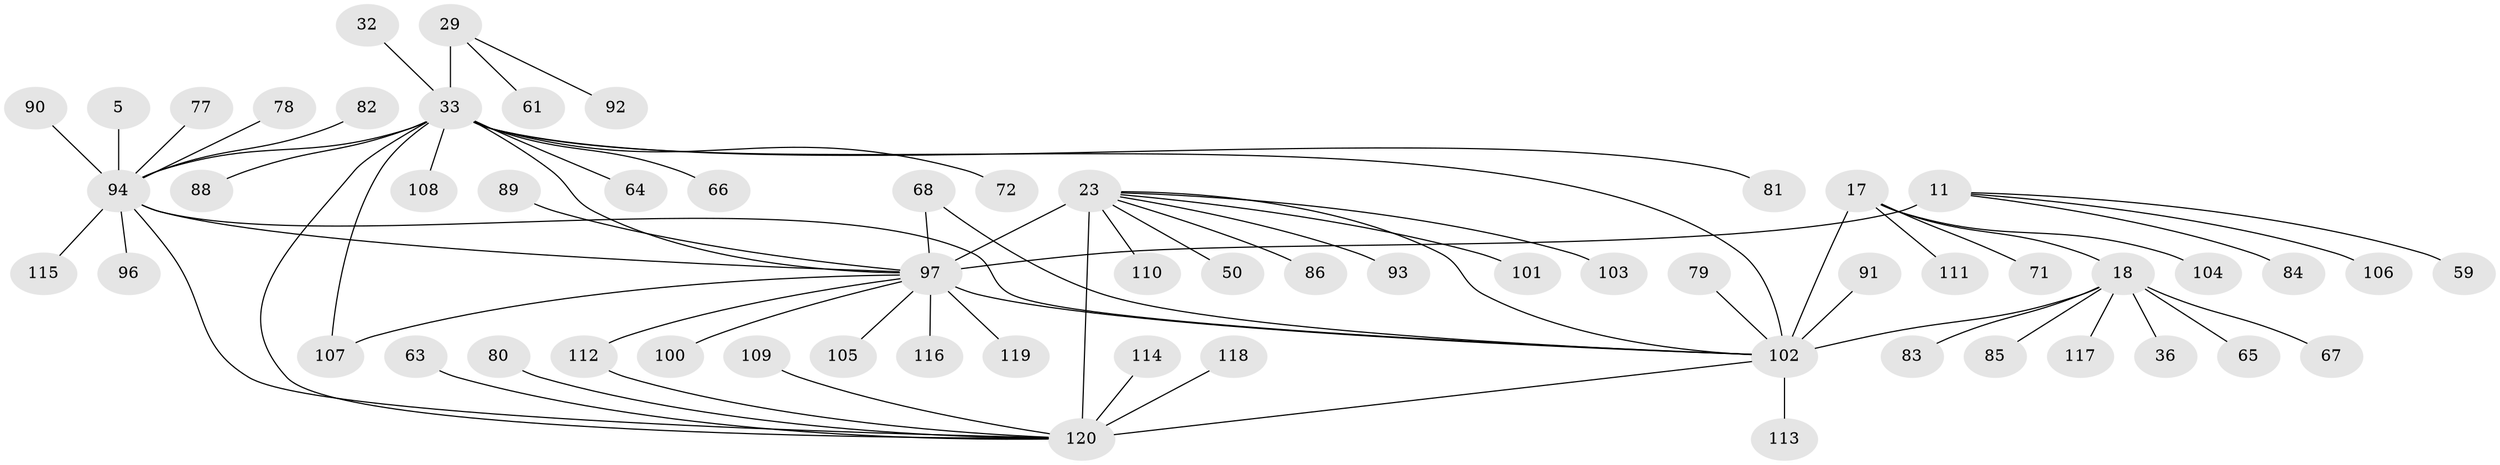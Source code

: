 // original degree distribution, {12: 0.03333333333333333, 5: 0.016666666666666666, 8: 0.025, 10: 0.025, 11: 0.016666666666666666, 6: 0.041666666666666664, 9: 0.041666666666666664, 7: 0.05, 2: 0.15, 1: 0.55, 4: 0.008333333333333333, 3: 0.041666666666666664}
// Generated by graph-tools (version 1.1) at 2025/54/03/09/25 04:54:30]
// undirected, 60 vertices, 70 edges
graph export_dot {
graph [start="1"]
  node [color=gray90,style=filled];
  5 [super="+2"];
  11 [super="+7"];
  17 [super="+16"];
  18 [super="+14"];
  23 [super="+22+20"];
  29 [super="+26"];
  32;
  33 [super="+25+30"];
  36;
  50;
  59;
  61 [super="+49"];
  63 [super="+47"];
  64;
  65;
  66;
  67;
  68 [super="+60"];
  71;
  72;
  77;
  78 [super="+45"];
  79;
  80 [super="+39"];
  81;
  82;
  83;
  84 [super="+46"];
  85;
  86;
  88;
  89;
  90;
  91;
  92 [super="+48"];
  93;
  94 [super="+42+37+43+4+34+41+52+55+56+57+73+74"];
  96;
  97 [super="+12+38+54+58+76+10+87"];
  100;
  101;
  102 [super="+15"];
  103;
  104;
  105;
  106;
  107 [super="+95+75"];
  108 [super="+69"];
  109 [super="+35"];
  110;
  111;
  112 [super="+51"];
  113 [super="+70+98"];
  114;
  115;
  116;
  117;
  118;
  119 [super="+99"];
  120 [super="+40+62+31+44"];
  5 -- 94 [weight=8];
  11 -- 106;
  11 -- 59;
  11 -- 84;
  11 -- 97 [weight=8];
  17 -- 18 [weight=4];
  17 -- 71;
  17 -- 111;
  17 -- 104;
  17 -- 102 [weight=4];
  18 -- 36;
  18 -- 83;
  18 -- 65;
  18 -- 67;
  18 -- 85;
  18 -- 117;
  18 -- 102 [weight=4];
  23 -- 93;
  23 -- 50;
  23 -- 103;
  23 -- 97;
  23 -- 120 [weight=8];
  23 -- 101;
  23 -- 102;
  23 -- 86;
  23 -- 110;
  29 -- 92;
  29 -- 61;
  29 -- 33 [weight=8];
  32 -- 33;
  33 -- 107 [weight=2];
  33 -- 108;
  33 -- 120 [weight=3];
  33 -- 94;
  33 -- 97 [weight=2];
  33 -- 64;
  33 -- 66;
  33 -- 102;
  33 -- 72;
  33 -- 81;
  33 -- 88;
  63 -- 120;
  68 -- 102 [weight=2];
  68 -- 97;
  77 -- 94;
  78 -- 94;
  79 -- 102;
  80 -- 120;
  82 -- 94;
  89 -- 97;
  90 -- 94;
  91 -- 102;
  94 -- 97 [weight=2];
  94 -- 102;
  94 -- 96;
  94 -- 115;
  94 -- 120;
  97 -- 100;
  97 -- 105;
  97 -- 107;
  97 -- 116;
  97 -- 102 [weight=2];
  97 -- 112;
  97 -- 119;
  102 -- 113;
  102 -- 120;
  109 -- 120;
  112 -- 120;
  114 -- 120;
  118 -- 120;
}
